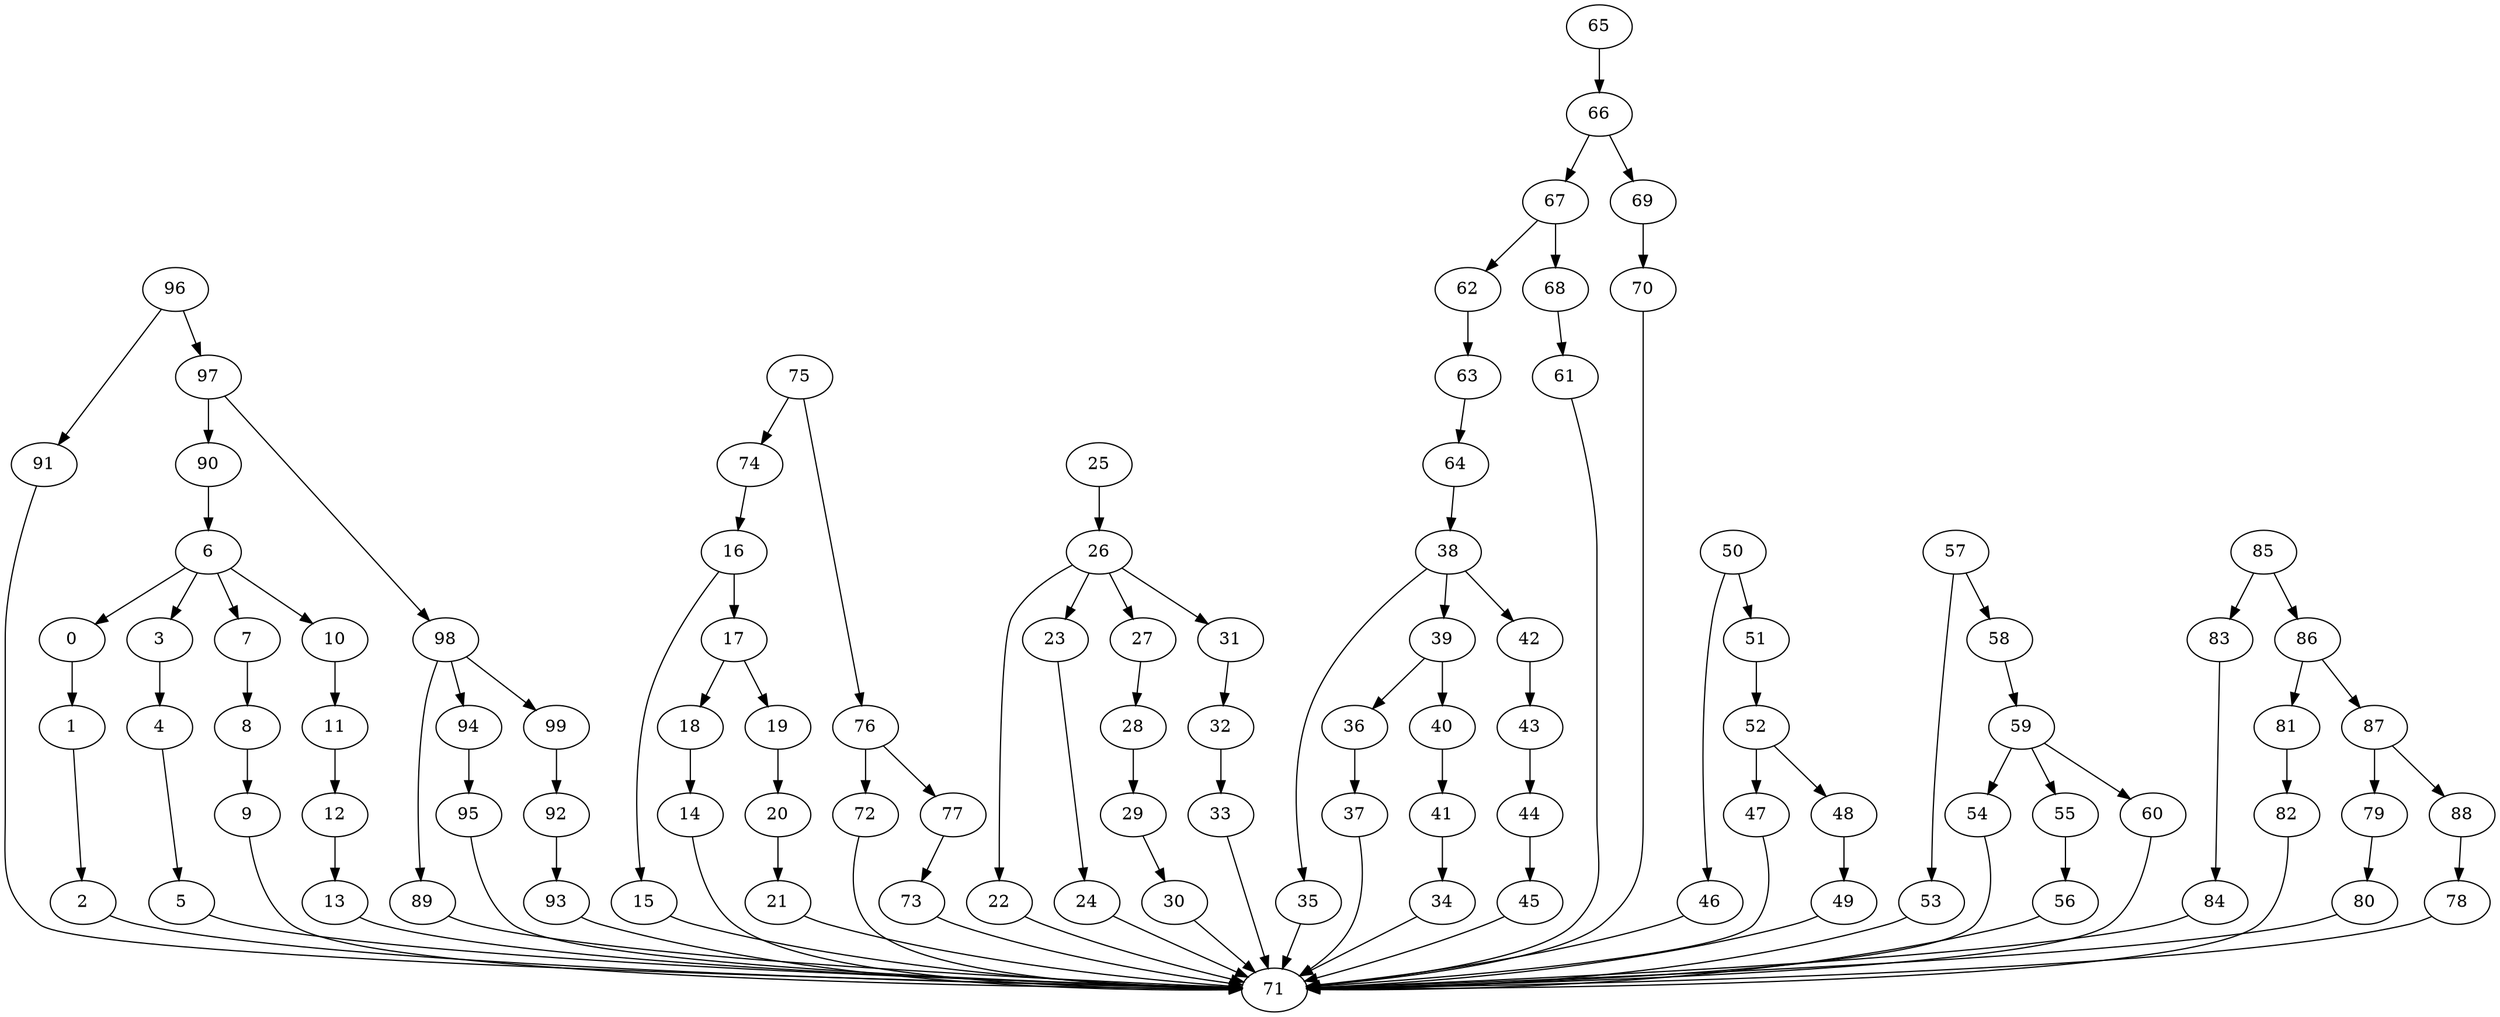 strict digraph  {
0 [exec=189];
1 [exec=76];
2 [exec=196];
3 [exec=113];
4 [exec=53];
5 [exec=105];
6 [exec=154];
7 [exec=121];
8 [exec=96];
9 [exec=149];
10 [exec=90];
11 [exec=68];
12 [exec=85];
13 [exec=163];
14 [exec=92];
15 [exec=92];
16 [exec=124];
17 [exec=130];
18 [exec=100];
19 [exec=188];
20 [exec=102];
21 [exec=96];
22 [exec=92];
23 [exec=87];
24 [exec=117];
25 [exec=66];
26 [exec=134];
27 [exec=127];
28 [exec=200];
29 [exec=50];
30 [exec=136];
31 [exec=66];
32 [exec=129];
33 [exec=140];
34 [exec=64];
35 [exec=115];
36 [exec=55];
37 [exec=141];
38 [exec=153];
39 [exec=54];
40 [exec=190];
41 [exec=157];
42 [exec=143];
43 [exec=146];
44 [exec=198];
45 [exec=52];
46 [exec=168];
47 [exec=138];
48 [exec=181];
49 [exec=140];
50 [exec=184];
51 [exec=114];
52 [exec=168];
53 [exec=73];
54 [exec=103];
55 [exec=137];
56 [exec=181];
57 [exec=142];
58 [exec=87];
59 [exec=137];
60 [exec=120];
61 [exec=129];
62 [exec=173];
63 [exec=91];
64 [exec=62];
65 [exec=70];
66 [exec=186];
67 [exec=153];
68 [exec=58];
69 [exec=110];
70 [exec=138];
71 [exec=114];
72 [exec=145];
73 [exec=88];
74 [exec=65];
75 [exec=157];
76 [exec=125];
77 [exec=86];
78 [exec=131];
79 [exec=172];
80 [exec=120];
81 [exec=124];
82 [exec=170];
83 [exec=153];
84 [exec=87];
85 [exec=78];
86 [exec=146];
87 [exec=186];
88 [exec=95];
89 [exec=66];
90 [exec=141];
91 [exec=200];
92 [exec=58];
93 [exec=128];
94 [exec=143];
95 [exec=193];
96 [exec=121];
97 [exec=174];
98 [exec=117];
99 [exec=125];
0 -> 1  [comm=18];
1 -> 2  [comm=16];
2 -> 71  [comm=19];
3 -> 4  [comm=9];
4 -> 5  [comm=10];
5 -> 71  [comm=17];
6 -> 7  [comm=20];
6 -> 0  [comm=11];
6 -> 3  [comm=9];
6 -> 10  [comm=7];
7 -> 8  [comm=16];
8 -> 9  [comm=5];
9 -> 71  [comm=17];
10 -> 11  [comm=8];
11 -> 12  [comm=15];
12 -> 13  [comm=9];
13 -> 71  [comm=15];
14 -> 71  [comm=17];
15 -> 71  [comm=18];
16 -> 17  [comm=18];
16 -> 15  [comm=12];
17 -> 18  [comm=20];
17 -> 19  [comm=14];
18 -> 14  [comm=20];
19 -> 20  [comm=17];
20 -> 21  [comm=17];
21 -> 71  [comm=10];
22 -> 71  [comm=13];
23 -> 24  [comm=14];
24 -> 71  [comm=20];
25 -> 26  [comm=13];
26 -> 27  [comm=18];
26 -> 22  [comm=5];
26 -> 23  [comm=15];
26 -> 31  [comm=14];
27 -> 28  [comm=20];
28 -> 29  [comm=14];
29 -> 30  [comm=9];
30 -> 71  [comm=20];
31 -> 32  [comm=5];
32 -> 33  [comm=8];
33 -> 71  [comm=19];
34 -> 71  [comm=12];
35 -> 71  [comm=14];
36 -> 37  [comm=6];
37 -> 71  [comm=9];
38 -> 39  [comm=17];
38 -> 35  [comm=5];
38 -> 42  [comm=20];
39 -> 40  [comm=13];
39 -> 36  [comm=12];
40 -> 41  [comm=20];
41 -> 34  [comm=6];
42 -> 43  [comm=12];
43 -> 44  [comm=20];
44 -> 45  [comm=13];
45 -> 71  [comm=9];
46 -> 71  [comm=14];
47 -> 71  [comm=14];
48 -> 49  [comm=20];
49 -> 71  [comm=20];
50 -> 51  [comm=8];
50 -> 46  [comm=5];
51 -> 52  [comm=9];
52 -> 47  [comm=14];
52 -> 48  [comm=14];
53 -> 71  [comm=15];
54 -> 71  [comm=14];
55 -> 56  [comm=5];
56 -> 71  [comm=19];
57 -> 58  [comm=16];
57 -> 53  [comm=16];
58 -> 59  [comm=9];
59 -> 60  [comm=6];
59 -> 54  [comm=5];
59 -> 55  [comm=13];
60 -> 71  [comm=19];
61 -> 71  [comm=8];
62 -> 63  [comm=11];
63 -> 64  [comm=5];
64 -> 38  [comm=18];
65 -> 66  [comm=18];
66 -> 67  [comm=20];
66 -> 69  [comm=17];
67 -> 68  [comm=20];
67 -> 62  [comm=17];
68 -> 61  [comm=11];
69 -> 70  [comm=14];
70 -> 71  [comm=19];
72 -> 71  [comm=7];
73 -> 71  [comm=14];
74 -> 16  [comm=5];
75 -> 76  [comm=18];
75 -> 74  [comm=14];
76 -> 77  [comm=20];
76 -> 72  [comm=14];
77 -> 73  [comm=9];
78 -> 71  [comm=10];
79 -> 80  [comm=20];
80 -> 71  [comm=20];
81 -> 82  [comm=15];
82 -> 71  [comm=9];
83 -> 84  [comm=18];
84 -> 71  [comm=6];
85 -> 86  [comm=7];
85 -> 83  [comm=12];
86 -> 87  [comm=13];
86 -> 81  [comm=7];
87 -> 88  [comm=7];
87 -> 79  [comm=5];
88 -> 78  [comm=15];
89 -> 71  [comm=18];
90 -> 6  [comm=7];
91 -> 71  [comm=17];
92 -> 93  [comm=20];
93 -> 71  [comm=6];
94 -> 95  [comm=8];
95 -> 71  [comm=8];
96 -> 97  [comm=12];
96 -> 91  [comm=8];
97 -> 98  [comm=9];
97 -> 90  [comm=14];
98 -> 99  [comm=19];
98 -> 89  [comm=9];
98 -> 94  [comm=10];
99 -> 92  [comm=10];
}
